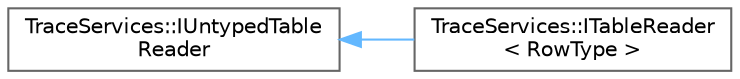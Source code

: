 digraph "Graphical Class Hierarchy"
{
 // INTERACTIVE_SVG=YES
 // LATEX_PDF_SIZE
  bgcolor="transparent";
  edge [fontname=Helvetica,fontsize=10,labelfontname=Helvetica,labelfontsize=10];
  node [fontname=Helvetica,fontsize=10,shape=box,height=0.2,width=0.4];
  rankdir="LR";
  Node0 [id="Node000000",label="TraceServices::IUntypedTable\lReader",height=0.2,width=0.4,color="grey40", fillcolor="white", style="filled",URL="$d2/d17/classTraceServices_1_1IUntypedTableReader.html",tooltip=" "];
  Node0 -> Node1 [id="edge8356_Node000000_Node000001",dir="back",color="steelblue1",style="solid",tooltip=" "];
  Node1 [id="Node000001",label="TraceServices::ITableReader\l\< RowType \>",height=0.2,width=0.4,color="grey40", fillcolor="white", style="filled",URL="$da/d5e/classTraceServices_1_1ITableReader.html",tooltip=" "];
}
